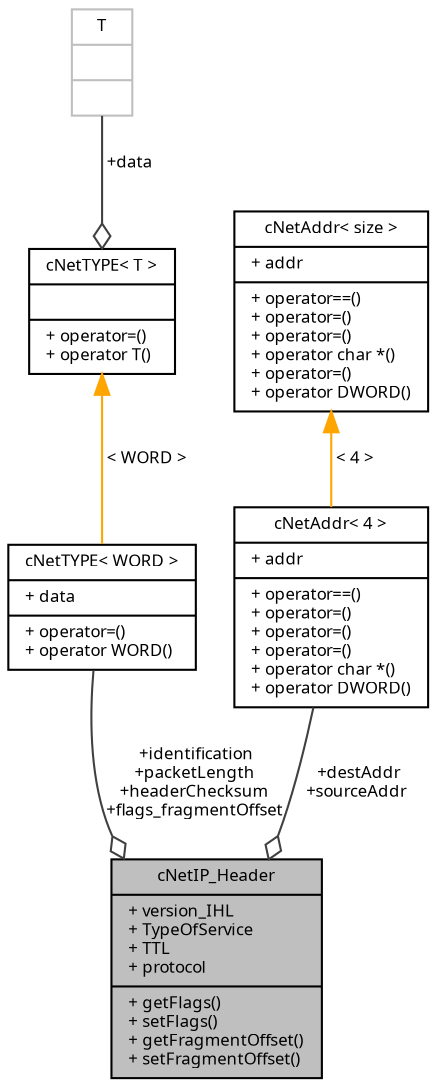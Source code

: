 digraph "cNetIP_Header"
{
  edge [fontname="Sans",fontsize="8",labelfontname="Sans",labelfontsize="8"];
  node [fontname="Sans",fontsize="8",shape=record];
  Node1 [label="{cNetIP_Header\n|+ version_IHL\l+ TypeOfService\l+ TTL\l+ protocol\l|+ getFlags()\l+ setFlags()\l+ getFragmentOffset()\l+ setFragmentOffset()\l}",height=0.2,width=0.4,color="black", fillcolor="grey75", style="filled", fontcolor="black"];
  Node2 -> Node1 [color="grey25",fontsize="8",style="solid",label=" +identification\n+packetLength\n+headerChecksum\n+flags_fragmentOffset" ,arrowhead="odiamond",fontname="Sans"];
  Node2 [label="{cNetTYPE\< WORD \>\n|+ data\l|+ operator=()\l+ operator WORD()\l}",height=0.2,width=0.4,color="black", fillcolor="white", style="filled",URL="$classc_net_t_y_p_e.html"];
  Node3 -> Node2 [dir="back",color="orange",fontsize="8",style="solid",label=" \< WORD \>" ,fontname="Sans"];
  Node3 [label="{cNetTYPE\< T \>\n||+ operator=()\l+ operator T()\l}",height=0.2,width=0.4,color="black", fillcolor="white", style="filled",URL="$classc_net_t_y_p_e.html"];
  Node4 -> Node3 [color="grey25",fontsize="8",style="solid",label=" +data" ,arrowhead="odiamond",fontname="Sans"];
  Node4 [label="{T\n||}",height=0.2,width=0.4,color="grey75", fillcolor="white", style="filled"];
  Node5 -> Node1 [color="grey25",fontsize="8",style="solid",label=" +destAddr\n+sourceAddr" ,arrowhead="odiamond",fontname="Sans"];
  Node5 [label="{cNetAddr\< 4 \>\n|+ addr\l|+ operator==()\l+ operator=()\l+ operator=()\l+ operator=()\l+ operator char *()\l+ operator DWORD()\l}",height=0.2,width=0.4,color="black", fillcolor="white", style="filled",URL="$classc_net_addr.html"];
  Node6 -> Node5 [dir="back",color="orange",fontsize="8",style="solid",label=" \< 4 \>" ,fontname="Sans"];
  Node6 [label="{cNetAddr\< size \>\n|+ addr\l|+ operator==()\l+ operator=()\l+ operator=()\l+ operator char *()\l+ operator=()\l+ operator DWORD()\l}",height=0.2,width=0.4,color="black", fillcolor="white", style="filled",URL="$classc_net_addr.html"];
}
